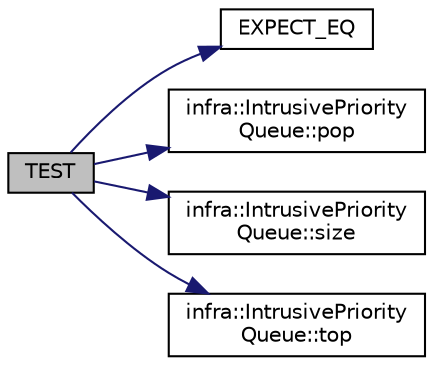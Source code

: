 digraph "TEST"
{
 // INTERACTIVE_SVG=YES
  edge [fontname="Helvetica",fontsize="10",labelfontname="Helvetica",labelfontsize="10"];
  node [fontname="Helvetica",fontsize="10",shape=record];
  rankdir="LR";
  Node6 [label="TEST",height=0.2,width=0.4,color="black", fillcolor="grey75", style="filled", fontcolor="black"];
  Node6 -> Node7 [color="midnightblue",fontsize="10",style="solid",fontname="Helvetica"];
  Node7 [label="EXPECT_EQ",height=0.2,width=0.4,color="black", fillcolor="white", style="filled",URL="$d6/def/_test_json_8cpp.html#a82745227e2f0a8edbb4ae630d88a8e86"];
  Node6 -> Node8 [color="midnightblue",fontsize="10",style="solid",fontname="Helvetica"];
  Node8 [label="infra::IntrusivePriority\lQueue::pop",height=0.2,width=0.4,color="black", fillcolor="white", style="filled",URL="$de/d08/classinfra_1_1_intrusive_priority_queue.html#ab7bb4da74ec168eece795df3f923f0b1"];
  Node6 -> Node9 [color="midnightblue",fontsize="10",style="solid",fontname="Helvetica"];
  Node9 [label="infra::IntrusivePriority\lQueue::size",height=0.2,width=0.4,color="black", fillcolor="white", style="filled",URL="$de/d08/classinfra_1_1_intrusive_priority_queue.html#a7523b18e83f79f87428e965435564f1a"];
  Node6 -> Node10 [color="midnightblue",fontsize="10",style="solid",fontname="Helvetica"];
  Node10 [label="infra::IntrusivePriority\lQueue::top",height=0.2,width=0.4,color="black", fillcolor="white", style="filled",URL="$de/d08/classinfra_1_1_intrusive_priority_queue.html#a924fd3b2ceb13719ef395bbf0db52bf2"];
}
